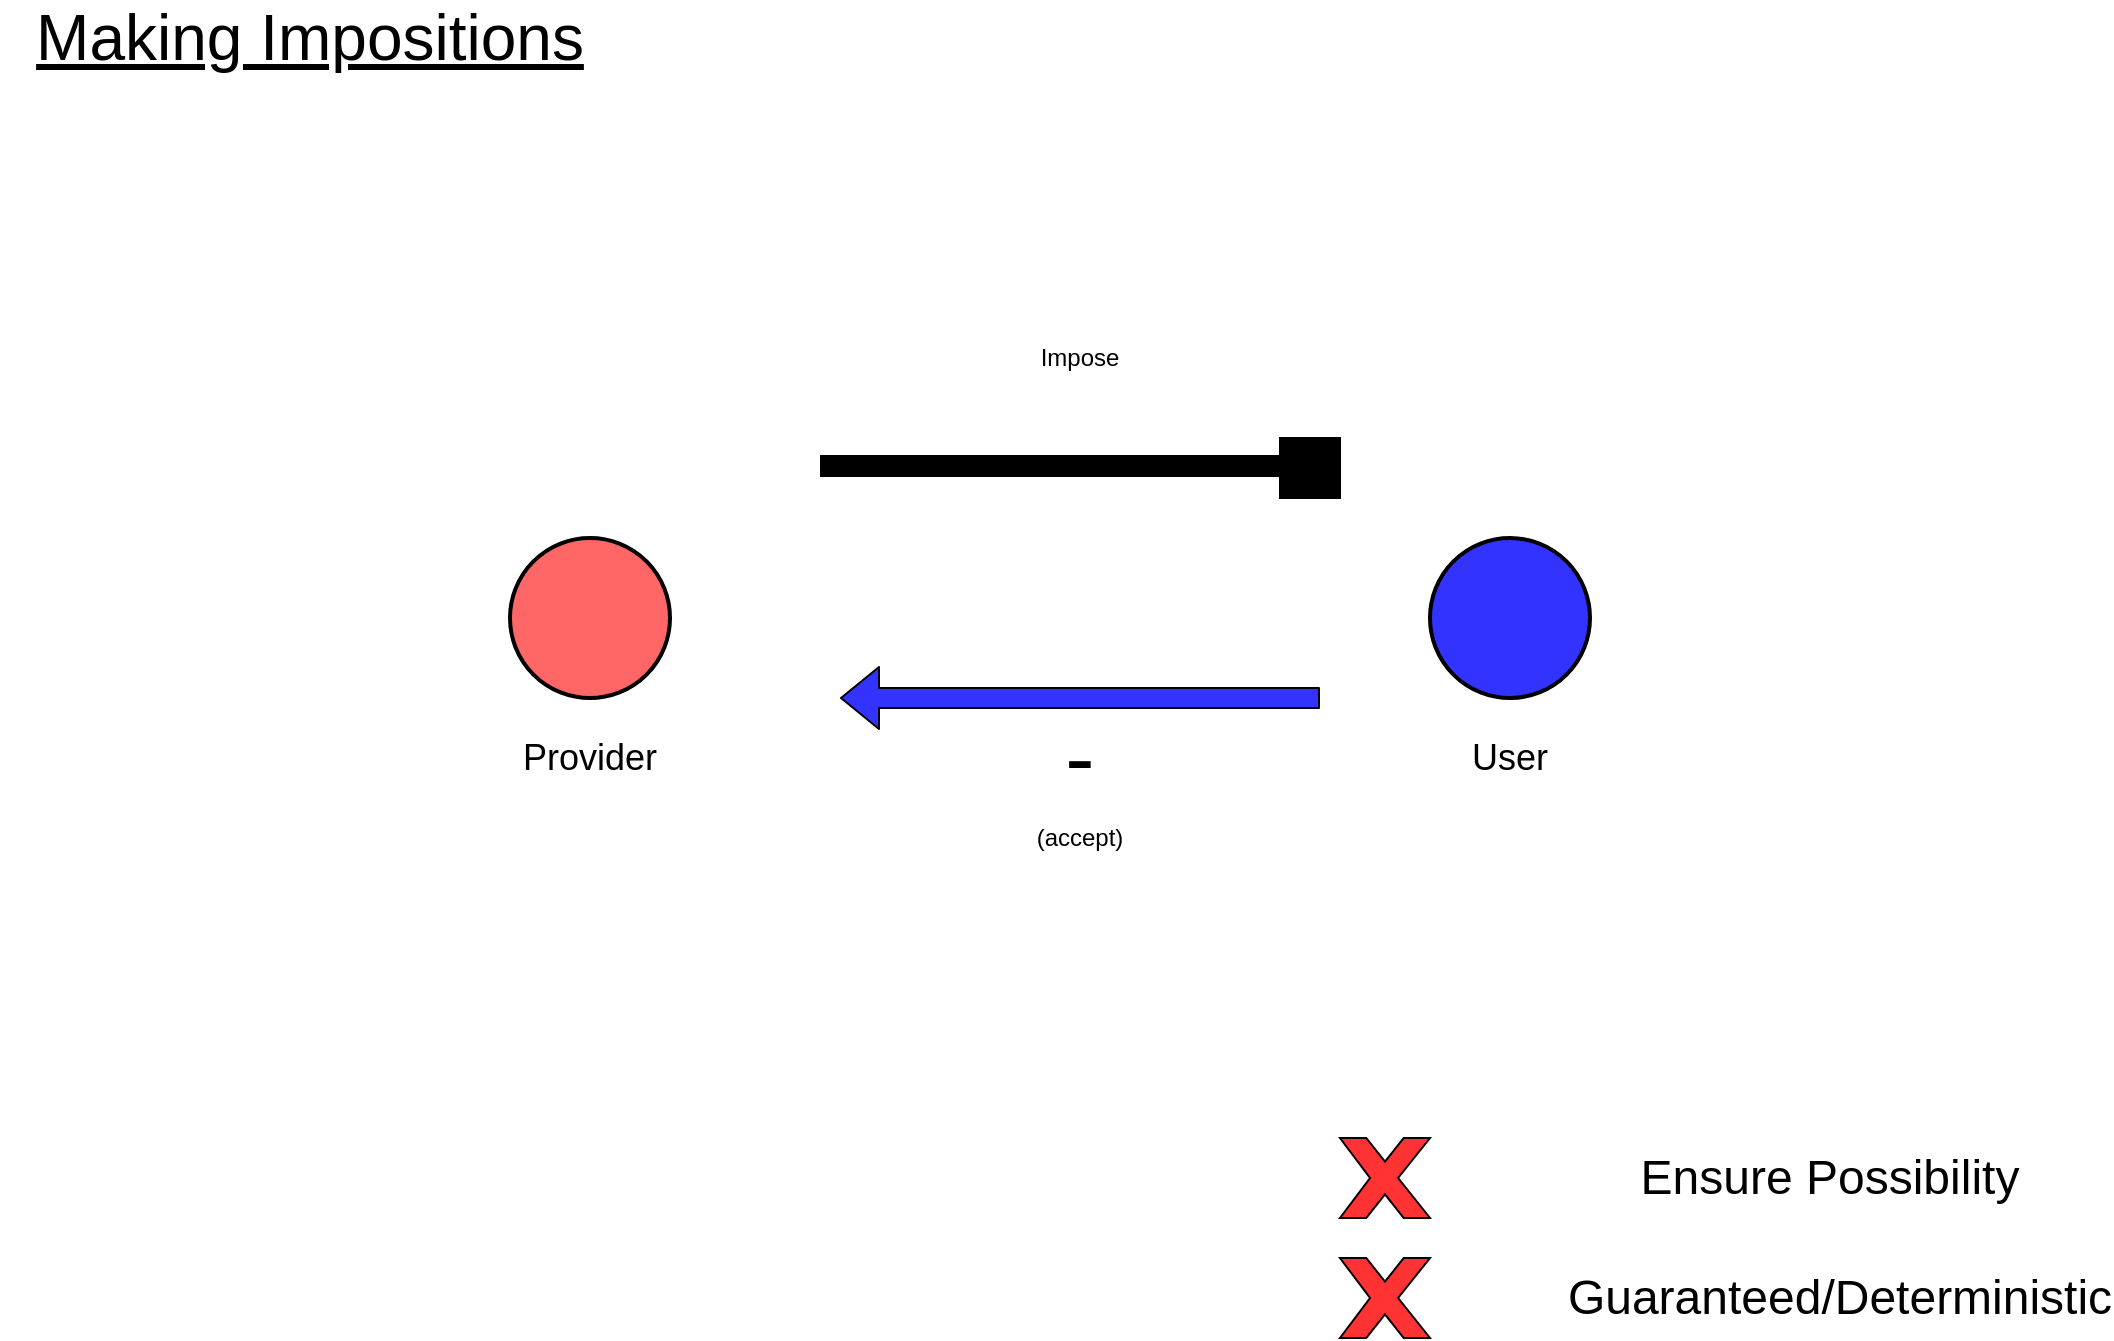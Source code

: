 <mxfile version="15.2.7" type="device"><diagram id="EhfCAT9npdDd33RISGqs" name="Page-1"><mxGraphModel dx="1301" dy="976" grid="1" gridSize="10" guides="1" tooltips="1" connect="1" arrows="1" fold="1" page="1" pageScale="1" pageWidth="1169" pageHeight="827" math="0" shadow="0"><root><mxCell id="0"/><mxCell id="1" parent="0"/><UserObject label="" tooltip="Component" id="EhZwyhBhIX516F9FU37k-1"><mxCell style="ellipse;whiteSpace=wrap;html=1;aspect=fixed;strokeColor=#000000;fillColor=#3333FF;fontFamily=Helvetica;fontSize=13;align=center;strokeWidth=2;" vertex="1" parent="1"><mxGeometry x="775" y="320" width="80" height="80" as="geometry"/></mxCell></UserObject><mxCell id="EhZwyhBhIX516F9FU37k-2" value="&lt;font style=&quot;font-size: 18px&quot;&gt;User&lt;/font&gt;" style="text;html=1;strokeColor=none;fillColor=none;align=center;verticalAlign=middle;whiteSpace=wrap;rounded=0;" vertex="1" parent="1"><mxGeometry x="795" y="420" width="40" height="20" as="geometry"/></mxCell><UserObject label="" tooltip="Component" id="EhZwyhBhIX516F9FU37k-3"><mxCell style="ellipse;whiteSpace=wrap;html=1;aspect=fixed;strokeColor=#000000;fillColor=#FF6666;fontFamily=Helvetica;fontSize=13;align=center;strokeWidth=2;" vertex="1" parent="1"><mxGeometry x="315" y="320" width="80" height="80" as="geometry"/></mxCell></UserObject><mxCell id="EhZwyhBhIX516F9FU37k-4" value="&lt;font style=&quot;font-size: 18px&quot;&gt;Provider&lt;/font&gt;" style="text;html=1;strokeColor=none;fillColor=none;align=center;verticalAlign=middle;whiteSpace=wrap;rounded=0;" vertex="1" parent="1"><mxGeometry x="335" y="420" width="40" height="20" as="geometry"/></mxCell><mxCell id="EhZwyhBhIX516F9FU37k-6" value="Impose" style="text;html=1;strokeColor=none;fillColor=none;align=center;verticalAlign=middle;whiteSpace=wrap;rounded=0;" vertex="1" parent="1"><mxGeometry x="580" y="220" width="40" height="20" as="geometry"/></mxCell><mxCell id="EhZwyhBhIX516F9FU37k-8" value="" style="shape=flexArrow;endArrow=classic;html=1;fillColor=#3333FF;" edge="1" parent="1"><mxGeometry width="50" height="50" relative="1" as="geometry"><mxPoint x="720" y="400" as="sourcePoint"/><mxPoint x="480" y="400" as="targetPoint"/></mxGeometry></mxCell><mxCell id="EhZwyhBhIX516F9FU37k-9" value="(accept)" style="text;html=1;strokeColor=none;fillColor=none;align=center;verticalAlign=middle;whiteSpace=wrap;rounded=0;" vertex="1" parent="1"><mxGeometry x="580" y="460" width="40" height="20" as="geometry"/></mxCell><mxCell id="EhZwyhBhIX516F9FU37k-10" value="&lt;font style=&quot;font-size: 44px&quot;&gt;-&lt;/font&gt;" style="text;html=1;strokeColor=none;fillColor=none;align=center;verticalAlign=middle;whiteSpace=wrap;rounded=0;" vertex="1" parent="1"><mxGeometry x="580" y="420" width="40" height="20" as="geometry"/></mxCell><mxCell id="EhZwyhBhIX516F9FU37k-13" value="&lt;font style=&quot;font-size: 24px&quot;&gt;Ensure Possibility&lt;/font&gt;" style="text;html=1;strokeColor=none;fillColor=none;align=center;verticalAlign=middle;whiteSpace=wrap;rounded=0;" vertex="1" parent="1"><mxGeometry x="850" y="630" width="250" height="20" as="geometry"/></mxCell><mxCell id="EhZwyhBhIX516F9FU37k-14" value="&lt;font style=&quot;font-size: 24px&quot;&gt;Guaranteed/Deterministic&lt;/font&gt;" style="text;html=1;strokeColor=none;fillColor=none;align=center;verticalAlign=middle;whiteSpace=wrap;rounded=0;" vertex="1" parent="1"><mxGeometry x="855" y="690" width="250" height="20" as="geometry"/></mxCell><mxCell id="EhZwyhBhIX516F9FU37k-15" value="&lt;font size=&quot;1&quot;&gt;&lt;u style=&quot;font-size: 32px&quot;&gt;Making Impositions&lt;/u&gt;&lt;/font&gt;" style="text;html=1;strokeColor=none;fillColor=none;align=center;verticalAlign=middle;whiteSpace=wrap;rounded=0;" vertex="1" parent="1"><mxGeometry x="60" y="60" width="310" height="20" as="geometry"/></mxCell><mxCell id="EhZwyhBhIX516F9FU37k-17" value="" style="whiteSpace=wrap;html=1;aspect=fixed;fillColor=#000000;" vertex="1" parent="1"><mxGeometry x="700" y="270" width="30" height="30" as="geometry"/></mxCell><mxCell id="EhZwyhBhIX516F9FU37k-18" value="" style="endArrow=none;html=1;strokeColor=#000000;strokeWidth=11;" edge="1" parent="1"><mxGeometry width="50" height="50" relative="1" as="geometry"><mxPoint x="470" y="284" as="sourcePoint"/><mxPoint x="700" y="284" as="targetPoint"/></mxGeometry></mxCell><mxCell id="EhZwyhBhIX516F9FU37k-19" value="" style="verticalLabelPosition=bottom;verticalAlign=top;html=1;shape=mxgraph.basic.x;fillColor=#FF3333;" vertex="1" parent="1"><mxGeometry x="730" y="680" width="45" height="40" as="geometry"/></mxCell><mxCell id="EhZwyhBhIX516F9FU37k-20" value="" style="verticalLabelPosition=bottom;verticalAlign=top;html=1;shape=mxgraph.basic.x;fillColor=#FF3333;" vertex="1" parent="1"><mxGeometry x="730" y="620" width="45" height="40" as="geometry"/></mxCell></root></mxGraphModel></diagram></mxfile>